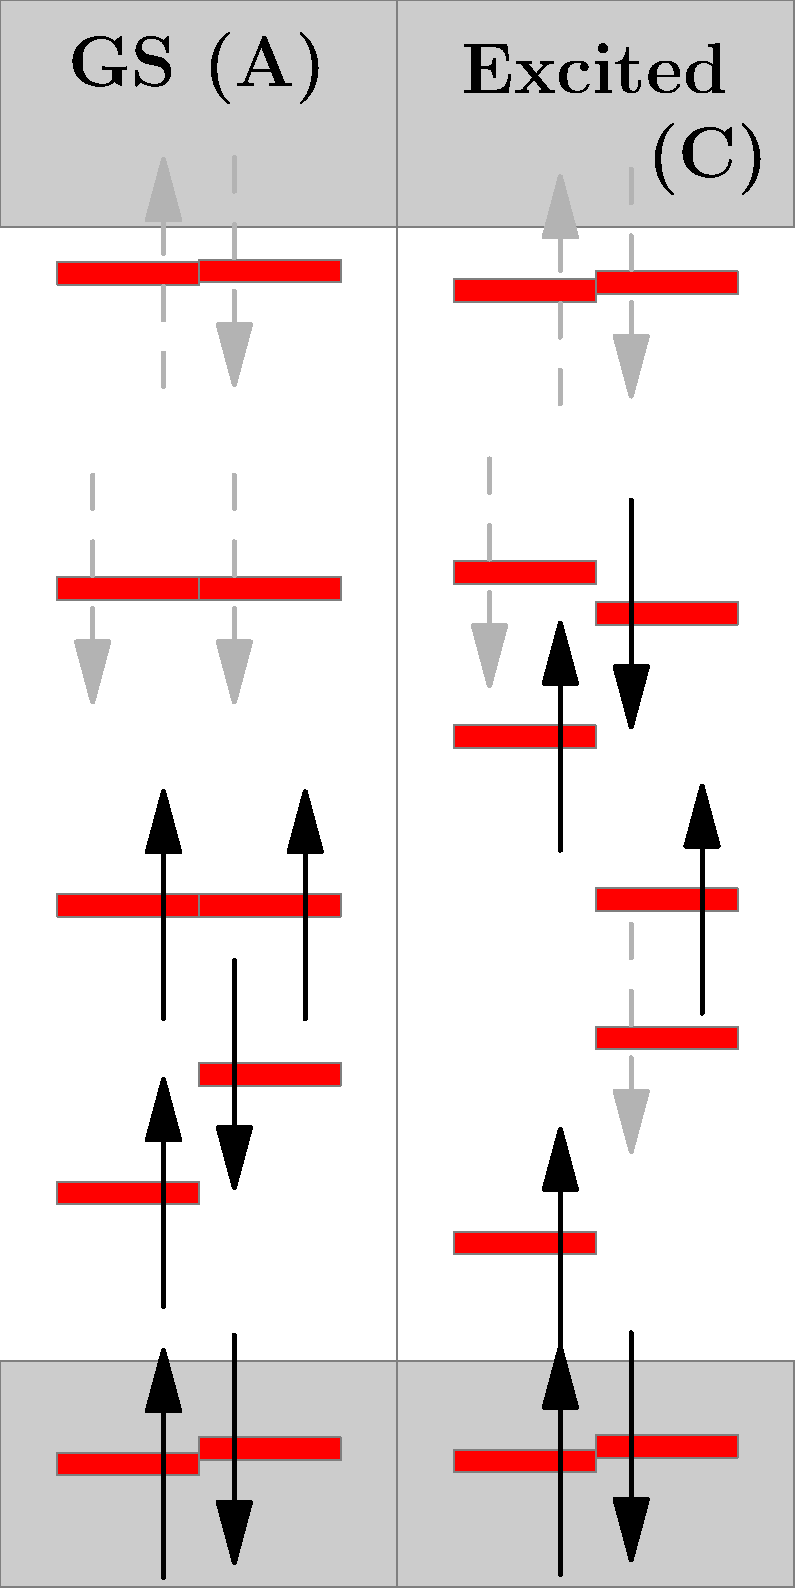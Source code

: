 /*******************/
/* MAIN PARAMETERS */
/*******************/
//defaultpen(fontsize(40));

string LUMO_TITLE = "A - C for 128 cell";

real ENERGIE_LB_PRISTINE    = 17.1560   ;
real ENERGIE_VB_PRISTINE    = 12.7456   ;

real OBERKANTE     = 100;
real UNTERKANTE    = 0;
real IMG_WIDTH     = 2*5+2*25+10;
real KANTEN_HEIGHT = 20;

real[] exc_orientation={
2,
2,
1,
2,
1,
2,
//1,
//2,
//1,
//2,
1,
1,
1,
2,
//1,
//2,
//1,
//2
};
real[] EXCITED_ENERGIES={
14.4950,
15.6083,
13.1596,
13.9573,
12.3120,
12.3691,
//12.3114,
//12.3523,
//12.1687,
//12.3412,
15.1286,
16.8650,
15.7680,
16.8950,
//16.9139,
//16.9244,
//16.9212,
//16.9291
};
real[] EXCITED_SPINS={
1,
2,
1,
2,
1,
2,
//1,
//2,
//1,
//2,
1,
1,
2,
2,
//1,
//2,
//1,
//2
};
real[] EXCITED_OCCUPATION={
1.00000,
1.00000,
1.00000,
0.00000,
1.00000,
1.00000,
//1.00000,
//1.00000,
//1.00000,
//1.00000,
1.00000,
0.00000,
0.00000,
0.00000,
//0.00000,
//0.00000,
//0.00000,
//0.00000
};
real[] EXCITED_BANDS={ 255, 255, 254, 254, 253, 253, 252, 252, 251, 251, 256, 256, 257, 257, 258, 258, 259, 259 };

real[] UNEXCITED_ENERGIES={14.4733,
14.4733,
15.7051,
15.7051,
13.3533,
13.8161,
12.2992,
12.3589,
12.2992,
12.3589,
16.9317,
16.9397};
real[] UNEXCITED_SPINS={1,
1,
2,
2,
1,
2,
1,
2,
1,
2,
1,
2};
real[] UNEXCITED_OCCUPATION={1.00000,
1.00000,
0.00000,
0.00000,
1.00000,
1.00000,
1.00000,
1.00000,
1.00000,
1.00000,
0.00000,
0.00000};
real[] UNEXCITED_BANDS={256,
255,
256,
255,
254,
254,
253,
253,
252,
252,
257,
257};

//size(5cm,5cm);
unitsize(.2cm);


struct state {
  real energy;
  real occupation;
  real band;
  real value;
  string title     = "";
  real spin        = 0;
  real VB          = ENERGIE_VB_PRISTINE;
  real LB          = ENERGIE_LB_PRISTINE;
  real DASH_WIDTH  = 25/2;
  real DASH_HEIGHT = 2;
  real X_COORD     = 0;
  real Y_OFFSET    = 0;
  real getPlottingValue ( ){
    real val = 100*(energy - VB)/(LB-VB);
    return val + Y_OFFSET;
  };
  void init(real e, real s, real o, real b){
    energy     = e;
    if ( o<0.5 ) {
      occupation = 0;
    } else {
      occupation = 1;
    }
    band       = b;
    spin       = s;
    value      = getPlottingValue();
  };
  pair getMiddlePoint (  ){
    real x,y;
    x = X_COORD+(DASH_WIDTH)/2;
    y = value + (DASH_HEIGHT)/2;
    return (x,y);
  };
  void draw_spin(){
    pair middle = getMiddlePoint();
    path ar;
    real x_deviation = 0.25*DASH_WIDTH;
    real height = 5*DASH_HEIGHT;
    pen unoccupied_style = 0.7*white+dashed, occupied_style = black, style;
    if ( occupation == 1 ) {
      style = occupied_style;
    } else {
      style = unoccupied_style;
    }
    if ( spin == 1 ) {
      ar = (middle - (-x_deviation,height))..(middle + (x_deviation,height));
    } else {
      ar = (middle + (-x_deviation,height))..(middle - (x_deviation,height));
    }
    draw(ar, linewidth(2)+style,Arrow());
  };
  void draw (){
    filldraw(box((X_COORD,value),(X_COORD+DASH_WIDTH,value+DASH_HEIGHT)),red, 0.5*white);
    if ( spin != 0 ) {
      draw_spin();
    }
  };
};




/*******************/
/* DRAW DECORATION */
/*******************/
real pointsToEnergy ( real point ){
  return (ENERGIE_LB_PRISTINE-ENERGIE_VB_PRISTINE)*point/100 + ENERGIE_VB_PRISTINE;
};


path UNTERKANTE_BOX = box((0 , UNTERKANTE) , (IMG_WIDTH , UNTERKANTE - KANTEN_HEIGHT));
path OBERKANTE_BOX  = box((0 , OBERKANTE)  , (IMG_WIDTH , OBERKANTE + KANTEN_HEIGHT));

filldraw(OBERKANTE_BOX  , .8*white, 0.5*white);
filldraw(UNTERKANTE_BOX , .8*white, 0.5*white);

real middle = 5+25+5;
draw((middle,0-KANTEN_HEIGHT)--(middle,100+KANTEN_HEIGHT),solid+0.5*white);
label("\scalebox{3}{ \bf GS (A)  }", (5+25/2,OBERKANTE + KANTEN_HEIGHT/2+4));
//label("\scalebox{3}{ \bf (A) }", (5+45/2,OBERKANTE + KANTEN_HEIGHT/2-4));
label("\scalebox{3}{ \bf Excited  }", (5+25+10+25/2,OBERKANTE + KANTEN_HEIGHT/2+4));
label("\scalebox{3}{ \bf (C) }", (5+35+10+25/2,OBERKANTE + KANTEN_HEIGHT/2 -4));




/***************/
/* DRAW STATES */
/***************/
for ( int i = 0; i < EXCITED_ENERGIES.length; i+=1 ) {
  int controller;
  if (exc_orientation[i]==1) {
    controller = 0;
  } else {
    controller = 1;
  }
  state s;
  s.init(EXCITED_ENERGIES[i], EXCITED_SPINS[i], EXCITED_OCCUPATION[i], EXCITED_BANDS[i]);
  s.X_COORD=40+controller*(s.DASH_WIDTH);
  s.draw();
}


for ( int i = 0; i < UNEXCITED_ENERGIES.length; i+=1 ) {
  int controller;
  if ( i%2 == 0 ) {
    controller = 0;
  } else {
    controller = 1;
  }
  state s;
  s.init(UNEXCITED_ENERGIES[i], UNEXCITED_SPINS[i], UNEXCITED_OCCUPATION[i], UNEXCITED_BANDS[i]);
  s.X_COORD=5+controller*(s.DASH_WIDTH);
  s.draw();
}
